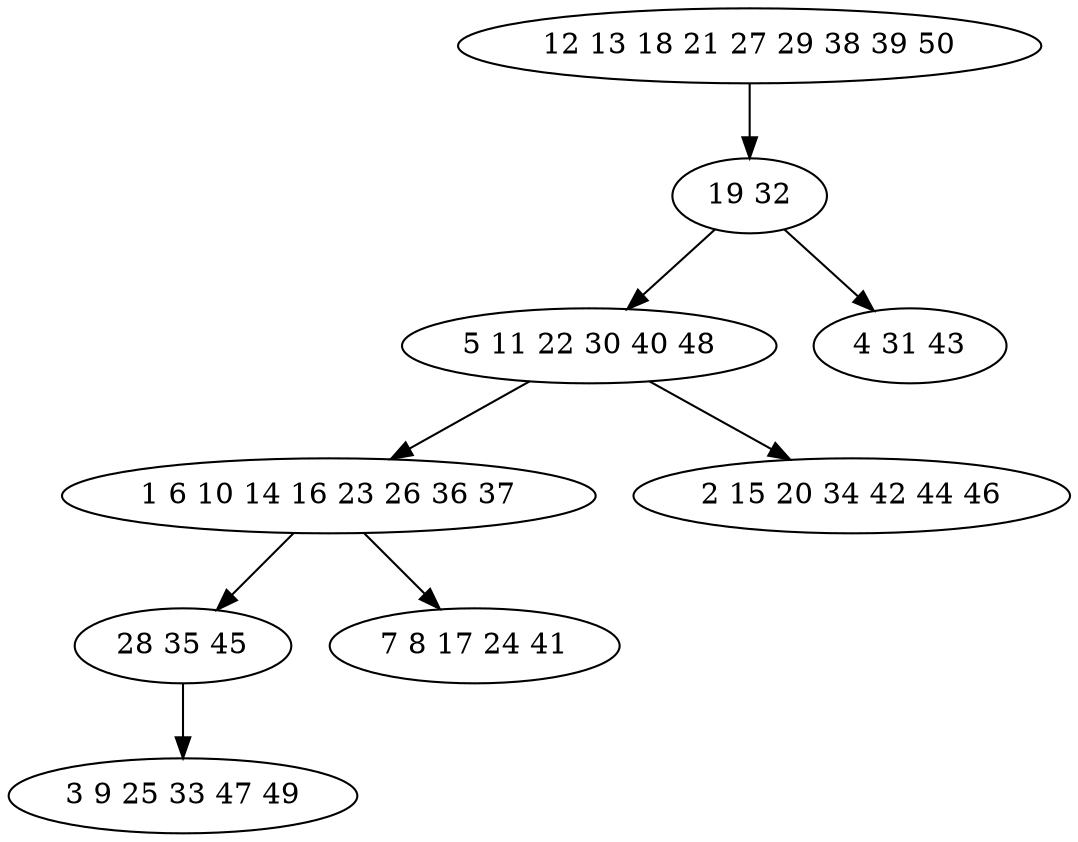 digraph true_tree {
	"0" -> "1"
	"1" -> "2"
	"1" -> "3"
	"2" -> "4"
	"4" -> "5"
	"5" -> "6"
	"4" -> "7"
	"2" -> "8"
	"0" [label="12 13 18 21 27 29 38 39 50"];
	"1" [label="19 32"];
	"2" [label="5 11 22 30 40 48"];
	"3" [label="4 31 43"];
	"4" [label="1 6 10 14 16 23 26 36 37"];
	"5" [label="28 35 45"];
	"6" [label="3 9 25 33 47 49"];
	"7" [label="7 8 17 24 41"];
	"8" [label="2 15 20 34 42 44 46"];
}
